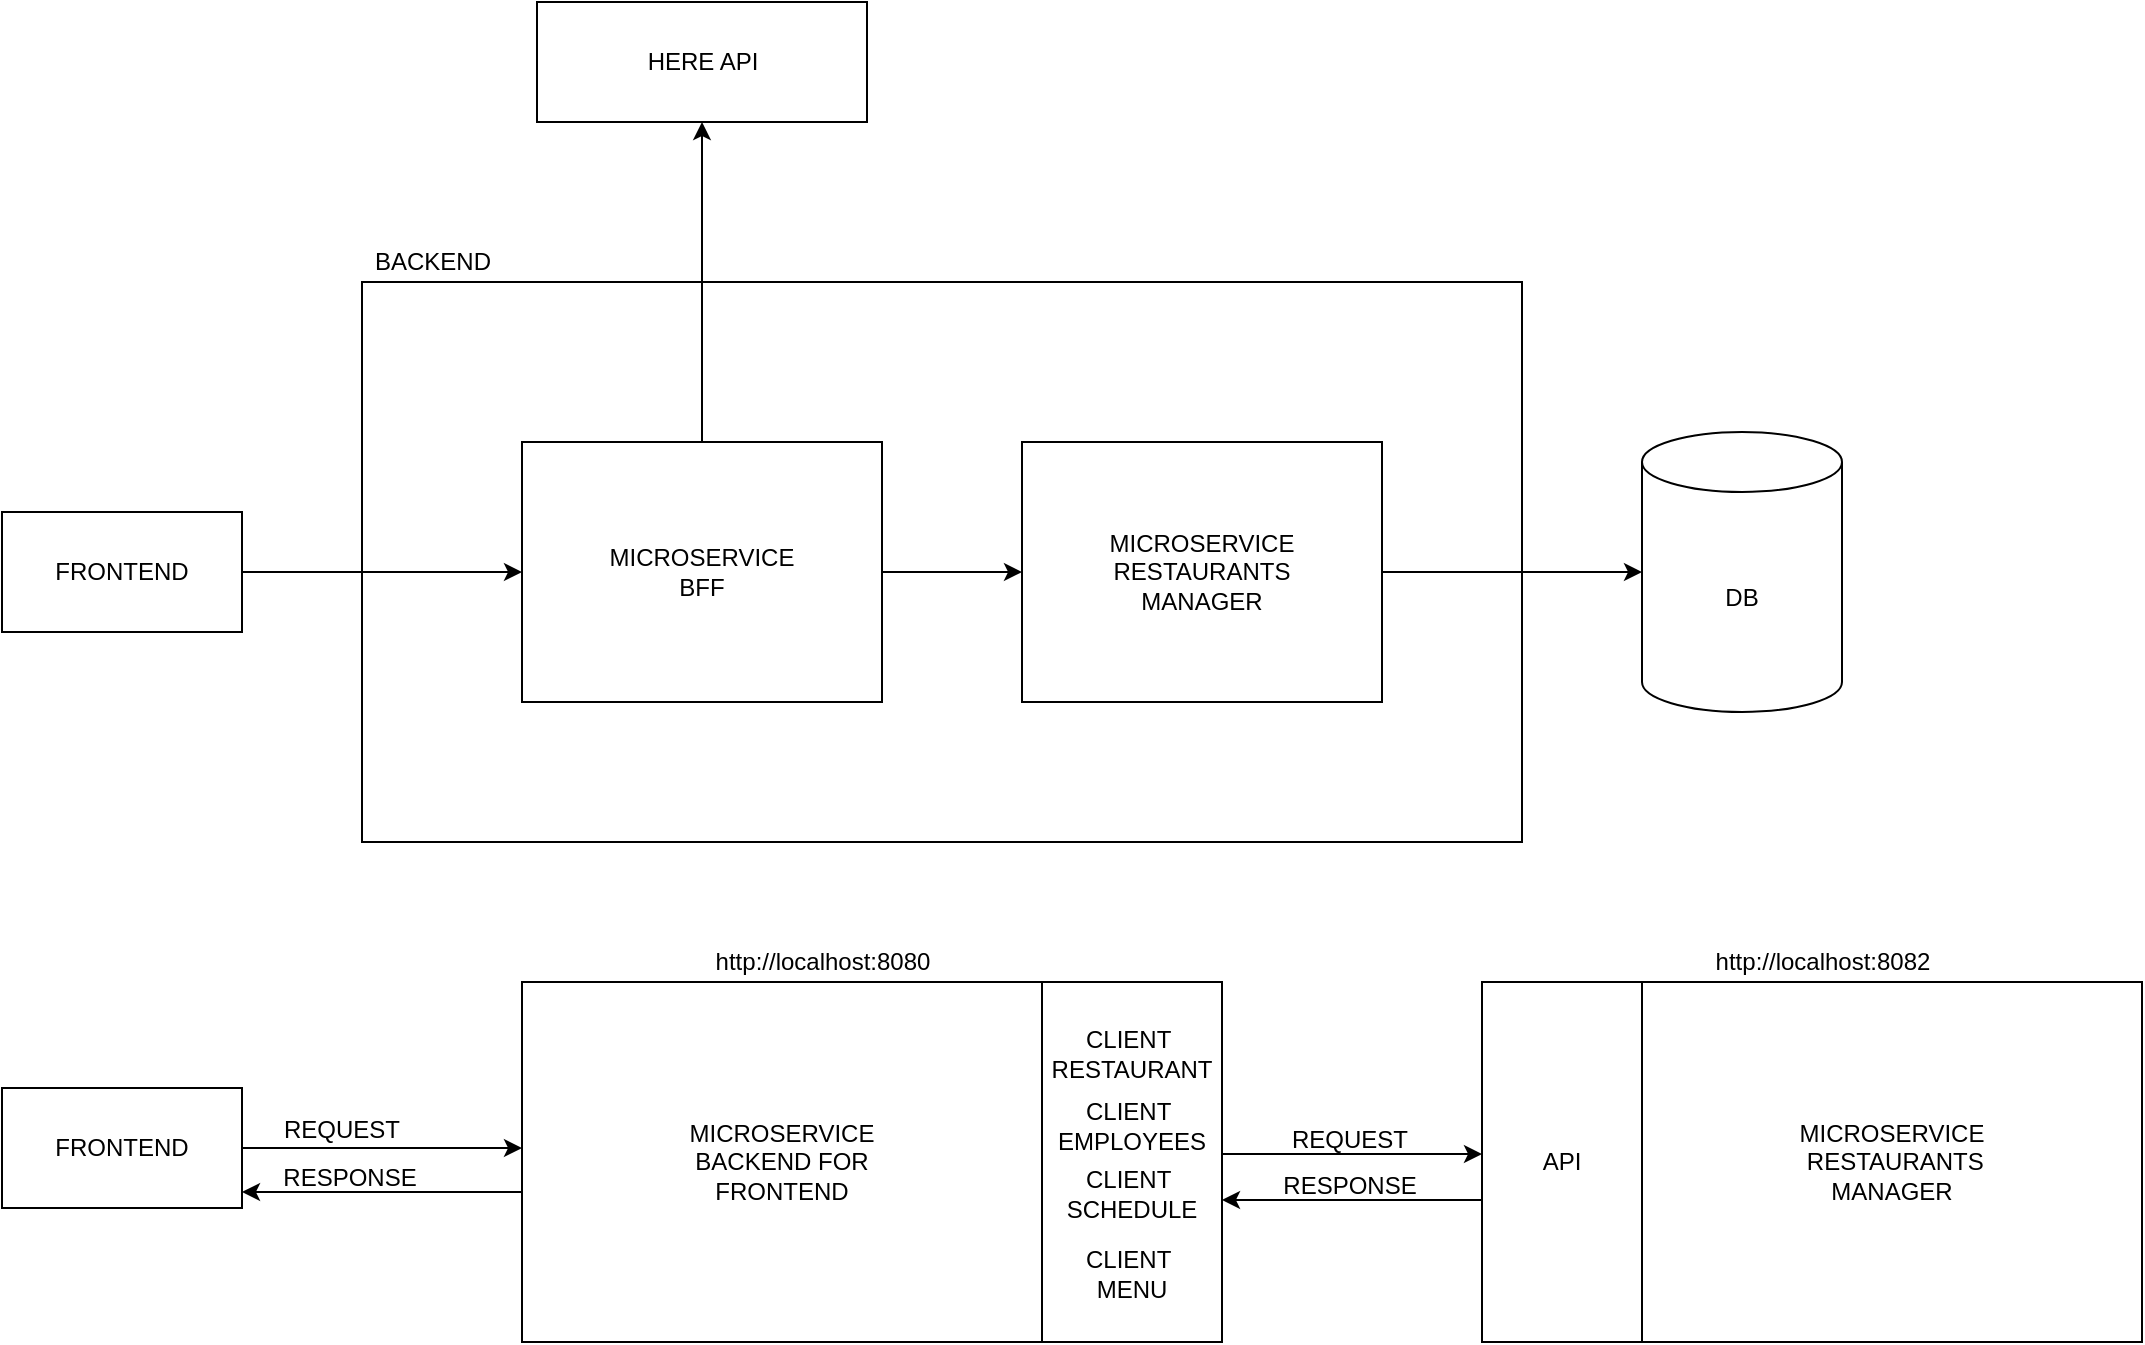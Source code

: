 <mxfile version="15.6.5" type="device"><diagram id="pszVXUdrEE1oIQxUD1n7" name="Page-1"><mxGraphModel dx="2591" dy="762" grid="1" gridSize="10" guides="1" tooltips="1" connect="1" arrows="1" fold="1" page="1" pageScale="1" pageWidth="1169" pageHeight="827" math="0" shadow="0"><root><mxCell id="0"/><mxCell id="1" parent="0"/><mxCell id="f-5L24qbhCwqf2IfemHG-25" value="" style="rounded=0;whiteSpace=wrap;html=1;" parent="1" vertex="1"><mxGeometry x="-380" y="570" width="80" height="180" as="geometry"/></mxCell><mxCell id="f-5L24qbhCwqf2IfemHG-24" value="" style="rounded=0;whiteSpace=wrap;html=1;" parent="1" vertex="1"><mxGeometry x="-600" y="570" width="90" height="180" as="geometry"/></mxCell><mxCell id="ozp_s2XIIkd2P7oQ9iQl-5" value="" style="rounded=0;whiteSpace=wrap;html=1;" parent="1" vertex="1"><mxGeometry x="-940" y="220" width="580" height="280" as="geometry"/></mxCell><mxCell id="ozp_s2XIIkd2P7oQ9iQl-7" value="FRONTEND" style="rounded=0;whiteSpace=wrap;html=1;" parent="1" vertex="1"><mxGeometry x="-1120" y="335" width="120" height="60" as="geometry"/></mxCell><mxCell id="ozp_s2XIIkd2P7oQ9iQl-8" value="MICROSERVICE &lt;br&gt;BFF" style="rounded=0;whiteSpace=wrap;html=1;" parent="1" vertex="1"><mxGeometry x="-860" y="300" width="180" height="130" as="geometry"/></mxCell><mxCell id="ozp_s2XIIkd2P7oQ9iQl-9" value="MICROSERVICE&lt;br&gt;RESTAURANTS&lt;br&gt;MANAGER" style="rounded=0;whiteSpace=wrap;html=1;" parent="1" vertex="1"><mxGeometry x="-610" y="300" width="180" height="130" as="geometry"/></mxCell><mxCell id="ozp_s2XIIkd2P7oQ9iQl-10" value="" style="endArrow=classic;html=1;rounded=0;" parent="1" target="ozp_s2XIIkd2P7oQ9iQl-8" edge="1"><mxGeometry width="50" height="50" relative="1" as="geometry"><mxPoint x="-1000" y="365" as="sourcePoint"/><mxPoint x="-950" y="320" as="targetPoint"/></mxGeometry></mxCell><mxCell id="ozp_s2XIIkd2P7oQ9iQl-11" value="" style="endArrow=classic;html=1;rounded=0;exitX=1;exitY=0.5;exitDx=0;exitDy=0;" parent="1" source="ozp_s2XIIkd2P7oQ9iQl-8" target="ozp_s2XIIkd2P7oQ9iQl-9" edge="1"><mxGeometry width="50" height="50" relative="1" as="geometry"><mxPoint x="-770" y="430" as="sourcePoint"/><mxPoint x="-720" y="380" as="targetPoint"/></mxGeometry></mxCell><mxCell id="ozp_s2XIIkd2P7oQ9iQl-12" value="HERE API" style="rounded=0;whiteSpace=wrap;html=1;" parent="1" vertex="1"><mxGeometry x="-852.5" y="80" width="165" height="60" as="geometry"/></mxCell><mxCell id="ozp_s2XIIkd2P7oQ9iQl-13" value="" style="endArrow=classic;html=1;rounded=0;exitX=0.5;exitY=0;exitDx=0;exitDy=0;entryX=0.5;entryY=1;entryDx=0;entryDy=0;" parent="1" source="ozp_s2XIIkd2P7oQ9iQl-8" target="ozp_s2XIIkd2P7oQ9iQl-12" edge="1"><mxGeometry width="50" height="50" relative="1" as="geometry"><mxPoint x="-770" y="420" as="sourcePoint"/><mxPoint x="-720" y="370" as="targetPoint"/></mxGeometry></mxCell><mxCell id="ozp_s2XIIkd2P7oQ9iQl-17" value="DB" style="shape=cylinder3;whiteSpace=wrap;html=1;boundedLbl=1;backgroundOutline=1;size=15;" parent="1" vertex="1"><mxGeometry x="-300" y="295" width="100" height="140" as="geometry"/></mxCell><mxCell id="ozp_s2XIIkd2P7oQ9iQl-18" value="" style="endArrow=classic;html=1;rounded=0;exitX=1;exitY=0.5;exitDx=0;exitDy=0;" parent="1" source="ozp_s2XIIkd2P7oQ9iQl-9" target="ozp_s2XIIkd2P7oQ9iQl-17" edge="1"><mxGeometry width="50" height="50" relative="1" as="geometry"><mxPoint x="-430" y="400" as="sourcePoint"/><mxPoint x="-380" y="350" as="targetPoint"/></mxGeometry></mxCell><mxCell id="ozp_s2XIIkd2P7oQ9iQl-19" value="BACKEND" style="text;html=1;align=center;verticalAlign=middle;resizable=0;points=[];autosize=1;strokeColor=none;fillColor=none;" parent="1" vertex="1"><mxGeometry x="-940" y="200" width="70" height="20" as="geometry"/></mxCell><mxCell id="f-5L24qbhCwqf2IfemHG-5" value="FRONTEND" style="rounded=0;whiteSpace=wrap;html=1;" parent="1" vertex="1"><mxGeometry x="-1120" y="623" width="120" height="60" as="geometry"/></mxCell><mxCell id="f-5L24qbhCwqf2IfemHG-6" value="" style="endArrow=classic;html=1;rounded=0;strokeColor=default;labelBackgroundColor=default;fontColor=default;" parent="1" edge="1"><mxGeometry width="50" height="50" relative="1" as="geometry"><mxPoint x="-1000" y="653" as="sourcePoint"/><mxPoint x="-860" y="653" as="targetPoint"/><Array as="points"><mxPoint x="-930" y="653"/></Array></mxGeometry></mxCell><mxCell id="f-5L24qbhCwqf2IfemHG-7" value="MICROSERVICE &lt;br&gt;BACKEND FOR&lt;br&gt;FRONTEND" style="rounded=0;whiteSpace=wrap;html=1;" parent="1" vertex="1"><mxGeometry x="-860" y="570" width="260" height="180" as="geometry"/></mxCell><mxCell id="f-5L24qbhCwqf2IfemHG-9" value="MICROSERVICE&lt;br&gt;&amp;nbsp;RESTAURANTS&lt;br&gt;MANAGER" style="rounded=0;whiteSpace=wrap;html=1;" parent="1" vertex="1"><mxGeometry x="-300" y="570" width="250" height="180" as="geometry"/></mxCell><mxCell id="f-5L24qbhCwqf2IfemHG-11" value="" style="endArrow=classic;html=1;rounded=0;entryX=1;entryY=0.5;entryDx=0;entryDy=0;strokeColor=default;labelBackgroundColor=default;fontColor=default;" parent="1" edge="1"><mxGeometry width="50" height="50" relative="1" as="geometry"><mxPoint x="-860" y="675" as="sourcePoint"/><mxPoint x="-1000" y="675" as="targetPoint"/></mxGeometry></mxCell><mxCell id="f-5L24qbhCwqf2IfemHG-12" value="REQUEST" style="text;html=1;strokeColor=none;fillColor=none;align=center;verticalAlign=middle;whiteSpace=wrap;rounded=0;fontColor=default;" parent="1" vertex="1"><mxGeometry x="-980" y="629" width="60" height="30" as="geometry"/></mxCell><mxCell id="f-5L24qbhCwqf2IfemHG-13" value="RESPONSE" style="text;html=1;strokeColor=none;fillColor=none;align=center;verticalAlign=middle;whiteSpace=wrap;rounded=0;fontColor=default;" parent="1" vertex="1"><mxGeometry x="-976" y="653" width="60" height="30" as="geometry"/></mxCell><mxCell id="f-5L24qbhCwqf2IfemHG-15" value="" style="endArrow=classic;html=1;rounded=0;exitX=1;exitY=0.5;exitDx=0;exitDy=0;entryX=0;entryY=0.5;entryDx=0;entryDy=0;strokeColor=default;labelBackgroundColor=default;fontColor=default;" parent="1" edge="1"><mxGeometry width="50" height="50" relative="1" as="geometry"><mxPoint x="-510" y="656" as="sourcePoint"/><mxPoint x="-380" y="656" as="targetPoint"/><Array as="points"/></mxGeometry></mxCell><mxCell id="f-5L24qbhCwqf2IfemHG-18" value="CLIENT&amp;nbsp; RESTAURANT" style="text;html=1;strokeColor=none;fillColor=none;align=center;verticalAlign=middle;whiteSpace=wrap;rounded=0;" parent="1" vertex="1"><mxGeometry x="-585" y="591" width="60" height="30" as="geometry"/></mxCell><mxCell id="f-5L24qbhCwqf2IfemHG-20" value="API" style="text;html=1;strokeColor=none;fillColor=none;align=center;verticalAlign=middle;whiteSpace=wrap;rounded=0;fontColor=default;" parent="1" vertex="1"><mxGeometry x="-370" y="645" width="60" height="30" as="geometry"/></mxCell><mxCell id="f-5L24qbhCwqf2IfemHG-21" value="CLIENT&amp;nbsp; EMPLOYEES" style="text;html=1;strokeColor=none;fillColor=none;align=center;verticalAlign=middle;whiteSpace=wrap;rounded=0;" parent="1" vertex="1"><mxGeometry x="-585" y="627" width="60" height="30" as="geometry"/></mxCell><mxCell id="f-5L24qbhCwqf2IfemHG-22" value="CLIENT&amp;nbsp; SCHEDULE" style="text;html=1;strokeColor=none;fillColor=none;align=center;verticalAlign=middle;whiteSpace=wrap;rounded=0;" parent="1" vertex="1"><mxGeometry x="-585" y="661" width="60" height="30" as="geometry"/></mxCell><mxCell id="f-5L24qbhCwqf2IfemHG-23" value="CLIENT&amp;nbsp; MENU" style="text;html=1;strokeColor=none;fillColor=none;align=center;verticalAlign=middle;whiteSpace=wrap;rounded=0;" parent="1" vertex="1"><mxGeometry x="-585" y="701" width="60" height="30" as="geometry"/></mxCell><mxCell id="f-5L24qbhCwqf2IfemHG-27" value="http://localhost:8082" style="text;html=1;align=center;verticalAlign=middle;resizable=0;points=[];autosize=1;strokeColor=none;fillColor=none;" parent="1" vertex="1"><mxGeometry x="-270" y="550" width="120" height="20" as="geometry"/></mxCell><mxCell id="f-5L24qbhCwqf2IfemHG-29" value="http://localhost:8080" style="text;html=1;align=center;verticalAlign=middle;resizable=0;points=[];autosize=1;strokeColor=none;fillColor=none;" parent="1" vertex="1"><mxGeometry x="-770" y="550" width="120" height="20" as="geometry"/></mxCell><mxCell id="O-sQPTFkKRHLsAUIJH_U-1" value="" style="endArrow=classic;html=1;rounded=0;entryX=1;entryY=0.5;entryDx=0;entryDy=0;strokeColor=default;labelBackgroundColor=default;fontColor=default;" edge="1" parent="1"><mxGeometry width="50" height="50" relative="1" as="geometry"><mxPoint x="-380" y="679" as="sourcePoint"/><mxPoint x="-510" y="679" as="targetPoint"/></mxGeometry></mxCell><mxCell id="O-sQPTFkKRHLsAUIJH_U-2" value="REQUEST" style="text;html=1;strokeColor=none;fillColor=none;align=center;verticalAlign=middle;whiteSpace=wrap;rounded=0;fontColor=default;" vertex="1" parent="1"><mxGeometry x="-476" y="634" width="60" height="30" as="geometry"/></mxCell><mxCell id="O-sQPTFkKRHLsAUIJH_U-3" value="RESPONSE" style="text;html=1;strokeColor=none;fillColor=none;align=center;verticalAlign=middle;whiteSpace=wrap;rounded=0;fontColor=default;" vertex="1" parent="1"><mxGeometry x="-476" y="657" width="60" height="30" as="geometry"/></mxCell></root></mxGraphModel></diagram></mxfile>